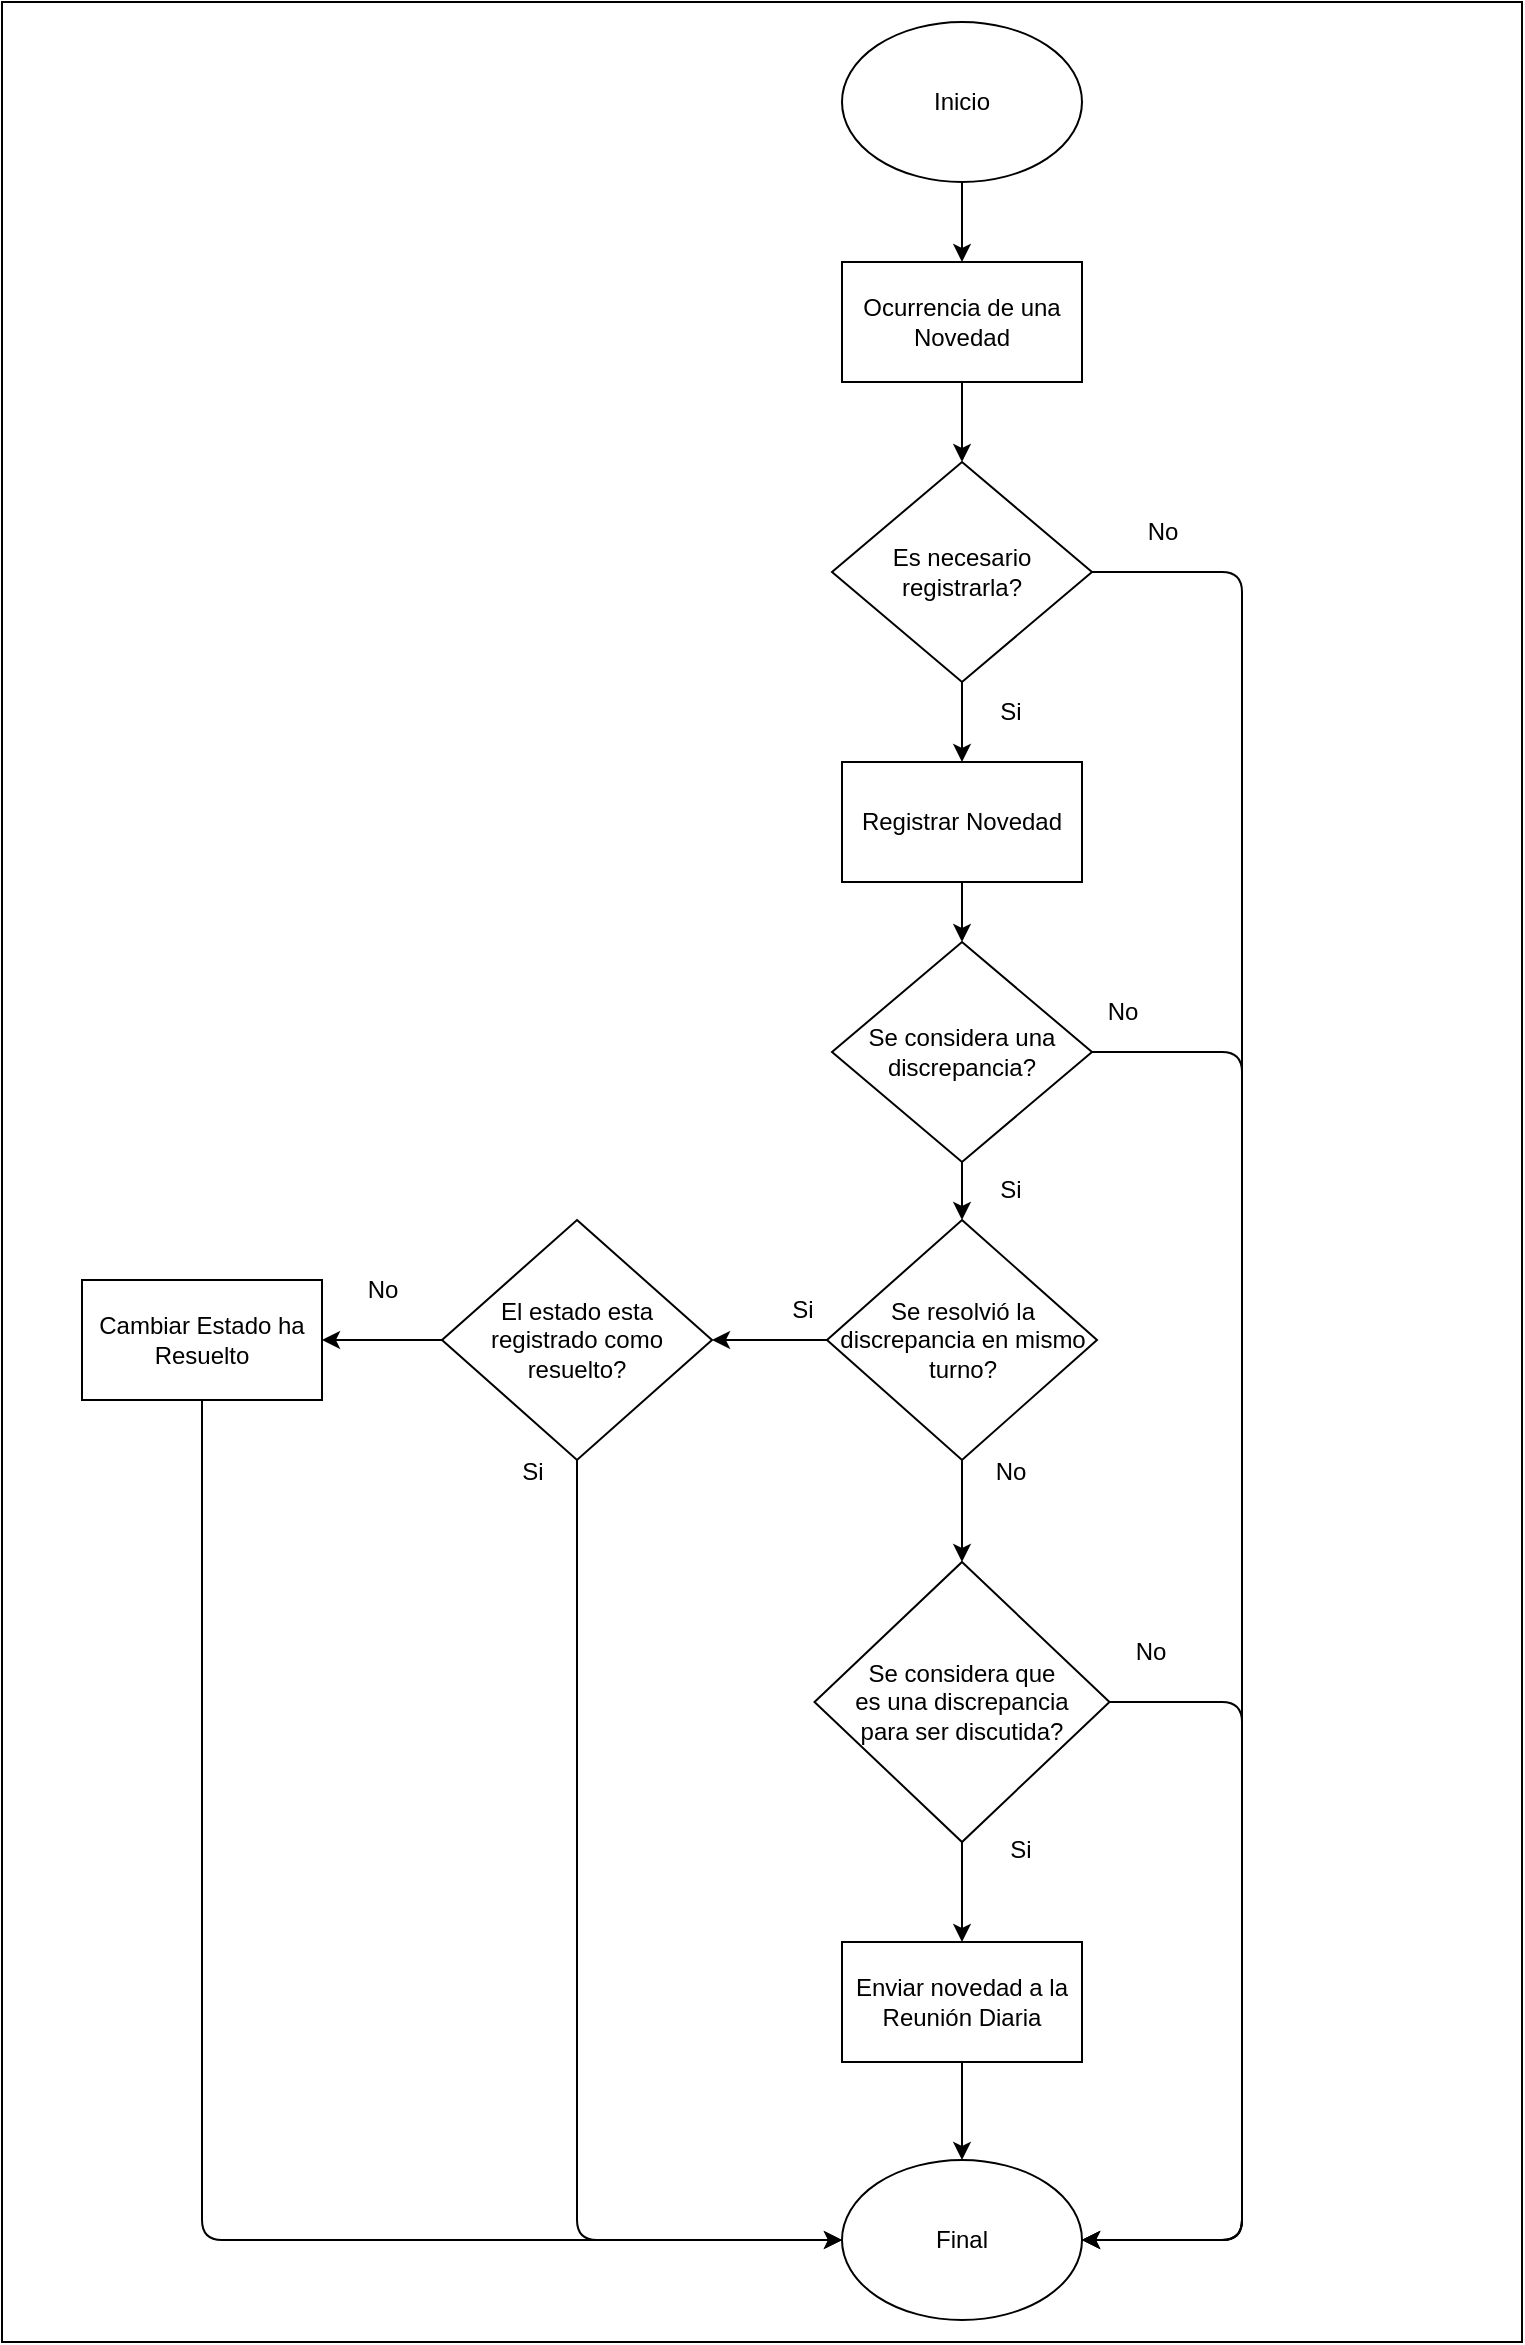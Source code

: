 <mxfile>
    <diagram id="Zkuk86YSDk07VkgxYp51" name="Página-1">
        <mxGraphModel dx="2573" dy="1397" grid="1" gridSize="10" guides="1" tooltips="1" connect="1" arrows="1" fold="1" page="1" pageScale="1" pageWidth="827" pageHeight="1169" math="0" shadow="0">
            <root>
                <mxCell id="0"/>
                <mxCell id="1" parent="0"/>
                <mxCell id="57" value="" style="rounded=0;whiteSpace=wrap;html=1;" vertex="1" parent="1">
                    <mxGeometry x="30" y="10" width="760" height="1170" as="geometry"/>
                </mxCell>
                <mxCell id="5" value="" style="edgeStyle=none;html=1;" parent="1" source="2" target="4" edge="1">
                    <mxGeometry relative="1" as="geometry"/>
                </mxCell>
                <mxCell id="2" value="Inicio" style="ellipse;whiteSpace=wrap;html=1;" parent="1" vertex="1">
                    <mxGeometry x="450" y="20" width="120" height="80" as="geometry"/>
                </mxCell>
                <mxCell id="3" value="Final" style="ellipse;whiteSpace=wrap;html=1;" parent="1" vertex="1">
                    <mxGeometry x="450" y="1089" width="120" height="80" as="geometry"/>
                </mxCell>
                <mxCell id="7" style="edgeStyle=none;html=1;exitX=0.5;exitY=1;exitDx=0;exitDy=0;entryX=0.5;entryY=0;entryDx=0;entryDy=0;" parent="1" source="4" target="6" edge="1">
                    <mxGeometry relative="1" as="geometry"/>
                </mxCell>
                <mxCell id="4" value="Ocurrencia de una Novedad" style="rounded=0;whiteSpace=wrap;html=1;" parent="1" vertex="1">
                    <mxGeometry x="450" y="140" width="120" height="60" as="geometry"/>
                </mxCell>
                <mxCell id="46" value="" style="edgeStyle=orthogonalEdgeStyle;html=1;" parent="1" source="6" target="44" edge="1">
                    <mxGeometry relative="1" as="geometry"/>
                </mxCell>
                <mxCell id="52" style="edgeStyle=orthogonalEdgeStyle;html=1;exitX=1;exitY=0.5;exitDx=0;exitDy=0;entryX=1;entryY=0.5;entryDx=0;entryDy=0;" edge="1" parent="1" source="6" target="3">
                    <mxGeometry relative="1" as="geometry">
                        <Array as="points">
                            <mxPoint x="650" y="295"/>
                            <mxPoint x="650" y="1129"/>
                        </Array>
                    </mxGeometry>
                </mxCell>
                <mxCell id="6" value="Es necesario registrarla?" style="rhombus;whiteSpace=wrap;html=1;" parent="1" vertex="1">
                    <mxGeometry x="445" y="240" width="130" height="110" as="geometry"/>
                </mxCell>
                <mxCell id="13" value="No" style="text;html=1;align=center;verticalAlign=middle;resizable=0;points=[];autosize=1;strokeColor=none;fillColor=none;" parent="1" vertex="1">
                    <mxGeometry x="590" y="260" width="40" height="30" as="geometry"/>
                </mxCell>
                <mxCell id="14" value="Si" style="text;html=1;align=center;verticalAlign=middle;resizable=0;points=[];autosize=1;strokeColor=none;fillColor=none;" parent="1" vertex="1">
                    <mxGeometry x="519" y="350" width="30" height="30" as="geometry"/>
                </mxCell>
                <mxCell id="18" style="edgeStyle=orthogonalEdgeStyle;html=1;exitX=0.5;exitY=1;exitDx=0;exitDy=0;entryX=0.5;entryY=0;entryDx=0;entryDy=0;" parent="1" source="15" target="22" edge="1">
                    <mxGeometry relative="1" as="geometry">
                        <mxPoint x="510" y="779" as="targetPoint"/>
                    </mxGeometry>
                </mxCell>
                <mxCell id="25" style="edgeStyle=orthogonalEdgeStyle;html=1;exitX=0;exitY=0.5;exitDx=0;exitDy=0;entryX=1;entryY=0.5;entryDx=0;entryDy=0;" parent="1" source="15" target="24" edge="1">
                    <mxGeometry relative="1" as="geometry"/>
                </mxCell>
                <mxCell id="15" value="Se resolvió la discrepancia en mismo turno?" style="rhombus;whiteSpace=wrap;html=1;" parent="1" vertex="1">
                    <mxGeometry x="442.5" y="619" width="135" height="120" as="geometry"/>
                </mxCell>
                <mxCell id="20" value="Si" style="text;html=1;align=center;verticalAlign=middle;resizable=0;points=[];autosize=1;strokeColor=none;fillColor=none;" parent="1" vertex="1">
                    <mxGeometry x="415" y="649" width="30" height="30" as="geometry"/>
                </mxCell>
                <mxCell id="21" value="No" style="text;html=1;align=center;verticalAlign=middle;resizable=0;points=[];autosize=1;strokeColor=none;fillColor=none;" parent="1" vertex="1">
                    <mxGeometry x="514" y="730" width="40" height="30" as="geometry"/>
                </mxCell>
                <mxCell id="37" style="edgeStyle=orthogonalEdgeStyle;html=1;exitX=0.5;exitY=1;exitDx=0;exitDy=0;entryX=0.5;entryY=0;entryDx=0;entryDy=0;" parent="1" source="22" target="36" edge="1">
                    <mxGeometry relative="1" as="geometry"/>
                </mxCell>
                <mxCell id="56" style="edgeStyle=orthogonalEdgeStyle;html=1;exitX=1;exitY=0.5;exitDx=0;exitDy=0;entryX=1;entryY=0.5;entryDx=0;entryDy=0;" edge="1" parent="1" source="22" target="3">
                    <mxGeometry relative="1" as="geometry">
                        <Array as="points">
                            <mxPoint x="650" y="860"/>
                            <mxPoint x="650" y="1129"/>
                        </Array>
                    </mxGeometry>
                </mxCell>
                <mxCell id="22" value="Se considera que&lt;br&gt;es una discrepancia &lt;br&gt;para ser discutida?" style="rhombus;whiteSpace=wrap;html=1;" parent="1" vertex="1">
                    <mxGeometry x="436.25" y="790" width="147.5" height="140" as="geometry"/>
                </mxCell>
                <mxCell id="29" style="edgeStyle=orthogonalEdgeStyle;html=1;exitX=0;exitY=0.5;exitDx=0;exitDy=0;entryX=1;entryY=0.5;entryDx=0;entryDy=0;" parent="1" source="24" target="28" edge="1">
                    <mxGeometry relative="1" as="geometry"/>
                </mxCell>
                <mxCell id="54" style="edgeStyle=orthogonalEdgeStyle;html=1;exitX=0.5;exitY=1;exitDx=0;exitDy=0;entryX=0;entryY=0.5;entryDx=0;entryDy=0;" edge="1" parent="1" source="24" target="3">
                    <mxGeometry relative="1" as="geometry"/>
                </mxCell>
                <mxCell id="24" value="El estado esta &lt;br&gt;registrado como resuelto?" style="rhombus;whiteSpace=wrap;html=1;" parent="1" vertex="1">
                    <mxGeometry x="250" y="619" width="135" height="120" as="geometry"/>
                </mxCell>
                <mxCell id="27" value="Si" style="text;html=1;align=center;verticalAlign=middle;resizable=0;points=[];autosize=1;strokeColor=none;fillColor=none;" parent="1" vertex="1">
                    <mxGeometry x="280" y="730" width="30" height="30" as="geometry"/>
                </mxCell>
                <mxCell id="55" style="edgeStyle=orthogonalEdgeStyle;html=1;exitX=0.5;exitY=1;exitDx=0;exitDy=0;entryX=0;entryY=0.5;entryDx=0;entryDy=0;" edge="1" parent="1" source="28" target="3">
                    <mxGeometry relative="1" as="geometry"/>
                </mxCell>
                <mxCell id="28" value="Cambiar Estado ha Resuelto" style="rounded=0;whiteSpace=wrap;html=1;" parent="1" vertex="1">
                    <mxGeometry x="70" y="649" width="120" height="60" as="geometry"/>
                </mxCell>
                <mxCell id="33" value="No" style="text;html=1;align=center;verticalAlign=middle;resizable=0;points=[];autosize=1;strokeColor=none;fillColor=none;" parent="1" vertex="1">
                    <mxGeometry x="200" y="639" width="40" height="30" as="geometry"/>
                </mxCell>
                <mxCell id="35" value="No" style="text;html=1;align=center;verticalAlign=middle;resizable=0;points=[];autosize=1;strokeColor=none;fillColor=none;" parent="1" vertex="1">
                    <mxGeometry x="583.75" y="820" width="40" height="30" as="geometry"/>
                </mxCell>
                <mxCell id="39" style="edgeStyle=orthogonalEdgeStyle;html=1;exitX=0.5;exitY=1;exitDx=0;exitDy=0;" parent="1" source="36" target="3" edge="1">
                    <mxGeometry relative="1" as="geometry"/>
                </mxCell>
                <mxCell id="36" value="Enviar novedad a la Reunión Diaria" style="rounded=0;whiteSpace=wrap;html=1;" parent="1" vertex="1">
                    <mxGeometry x="450" y="980" width="120" height="60" as="geometry"/>
                </mxCell>
                <mxCell id="38" value="Si" style="text;html=1;align=center;verticalAlign=middle;resizable=0;points=[];autosize=1;strokeColor=none;fillColor=none;" parent="1" vertex="1">
                    <mxGeometry x="524" y="919" width="30" height="30" as="geometry"/>
                </mxCell>
                <mxCell id="47" value="" style="edgeStyle=orthogonalEdgeStyle;html=1;" parent="1" source="40" target="15" edge="1">
                    <mxGeometry relative="1" as="geometry"/>
                </mxCell>
                <mxCell id="53" style="edgeStyle=orthogonalEdgeStyle;html=1;exitX=1;exitY=0.5;exitDx=0;exitDy=0;entryX=1;entryY=0.5;entryDx=0;entryDy=0;" edge="1" parent="1" source="40" target="3">
                    <mxGeometry relative="1" as="geometry">
                        <Array as="points">
                            <mxPoint x="650" y="535"/>
                            <mxPoint x="650" y="1129"/>
                        </Array>
                    </mxGeometry>
                </mxCell>
                <mxCell id="40" value="Se considera una discrepancia?" style="rhombus;whiteSpace=wrap;html=1;" parent="1" vertex="1">
                    <mxGeometry x="445" y="480" width="130" height="110" as="geometry"/>
                </mxCell>
                <mxCell id="45" value="" style="edgeStyle=orthogonalEdgeStyle;html=1;" parent="1" source="44" target="40" edge="1">
                    <mxGeometry relative="1" as="geometry"/>
                </mxCell>
                <mxCell id="44" value="Registrar Novedad" style="rounded=0;whiteSpace=wrap;html=1;" parent="1" vertex="1">
                    <mxGeometry x="450" y="390" width="120" height="60" as="geometry"/>
                </mxCell>
                <mxCell id="49" value="Si" style="text;html=1;align=center;verticalAlign=middle;resizable=0;points=[];autosize=1;strokeColor=none;fillColor=none;" parent="1" vertex="1">
                    <mxGeometry x="519" y="589" width="30" height="30" as="geometry"/>
                </mxCell>
                <mxCell id="51" value="No" style="text;html=1;align=center;verticalAlign=middle;resizable=0;points=[];autosize=1;strokeColor=none;fillColor=none;" parent="1" vertex="1">
                    <mxGeometry x="570" y="500" width="40" height="30" as="geometry"/>
                </mxCell>
            </root>
        </mxGraphModel>
    </diagram>
</mxfile>